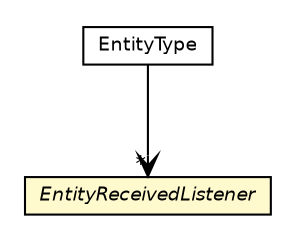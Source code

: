 #!/usr/local/bin/dot
#
# Class diagram 
# Generated by UMLGraph version 5.4 (http://www.umlgraph.org/)
#

digraph G {
	edge [fontname="Helvetica",fontsize=10,labelfontname="Helvetica",labelfontsize=10];
	node [fontname="Helvetica",fontsize=10,shape=plaintext];
	nodesep=0.25;
	ranksep=0.5;
	// jsl.modeling.elements.resource.EntityType
	c74770 [label=<<table title="jsl.modeling.elements.resource.EntityType" border="0" cellborder="1" cellspacing="0" cellpadding="2" port="p" href="./EntityType.html">
		<tr><td><table border="0" cellspacing="0" cellpadding="1">
<tr><td align="center" balign="center"> EntityType </td></tr>
		</table></td></tr>
		</table>>, URL="./EntityType.html", fontname="Helvetica", fontcolor="black", fontsize=9.0];
	// jsl.modeling.elements.resource.EntityReceivedListener
	c74782 [label=<<table title="jsl.modeling.elements.resource.EntityReceivedListener" border="0" cellborder="1" cellspacing="0" cellpadding="2" port="p" bgcolor="lemonChiffon" href="./EntityReceivedListener.html">
		<tr><td><table border="0" cellspacing="0" cellpadding="1">
<tr><td align="center" balign="center"><font face="Helvetica-Oblique"> EntityReceivedListener </font></td></tr>
		</table></td></tr>
		</table>>, URL="./EntityReceivedListener.html", fontname="Helvetica", fontcolor="black", fontsize=9.0];
	// jsl.modeling.elements.resource.EntityType NAVASSOC jsl.modeling.elements.resource.EntityReceivedListener
	c74770:p -> c74782:p [taillabel="", label="", headlabel="*", fontname="Helvetica", fontcolor="black", fontsize=10.0, color="black", arrowhead=open];
}

